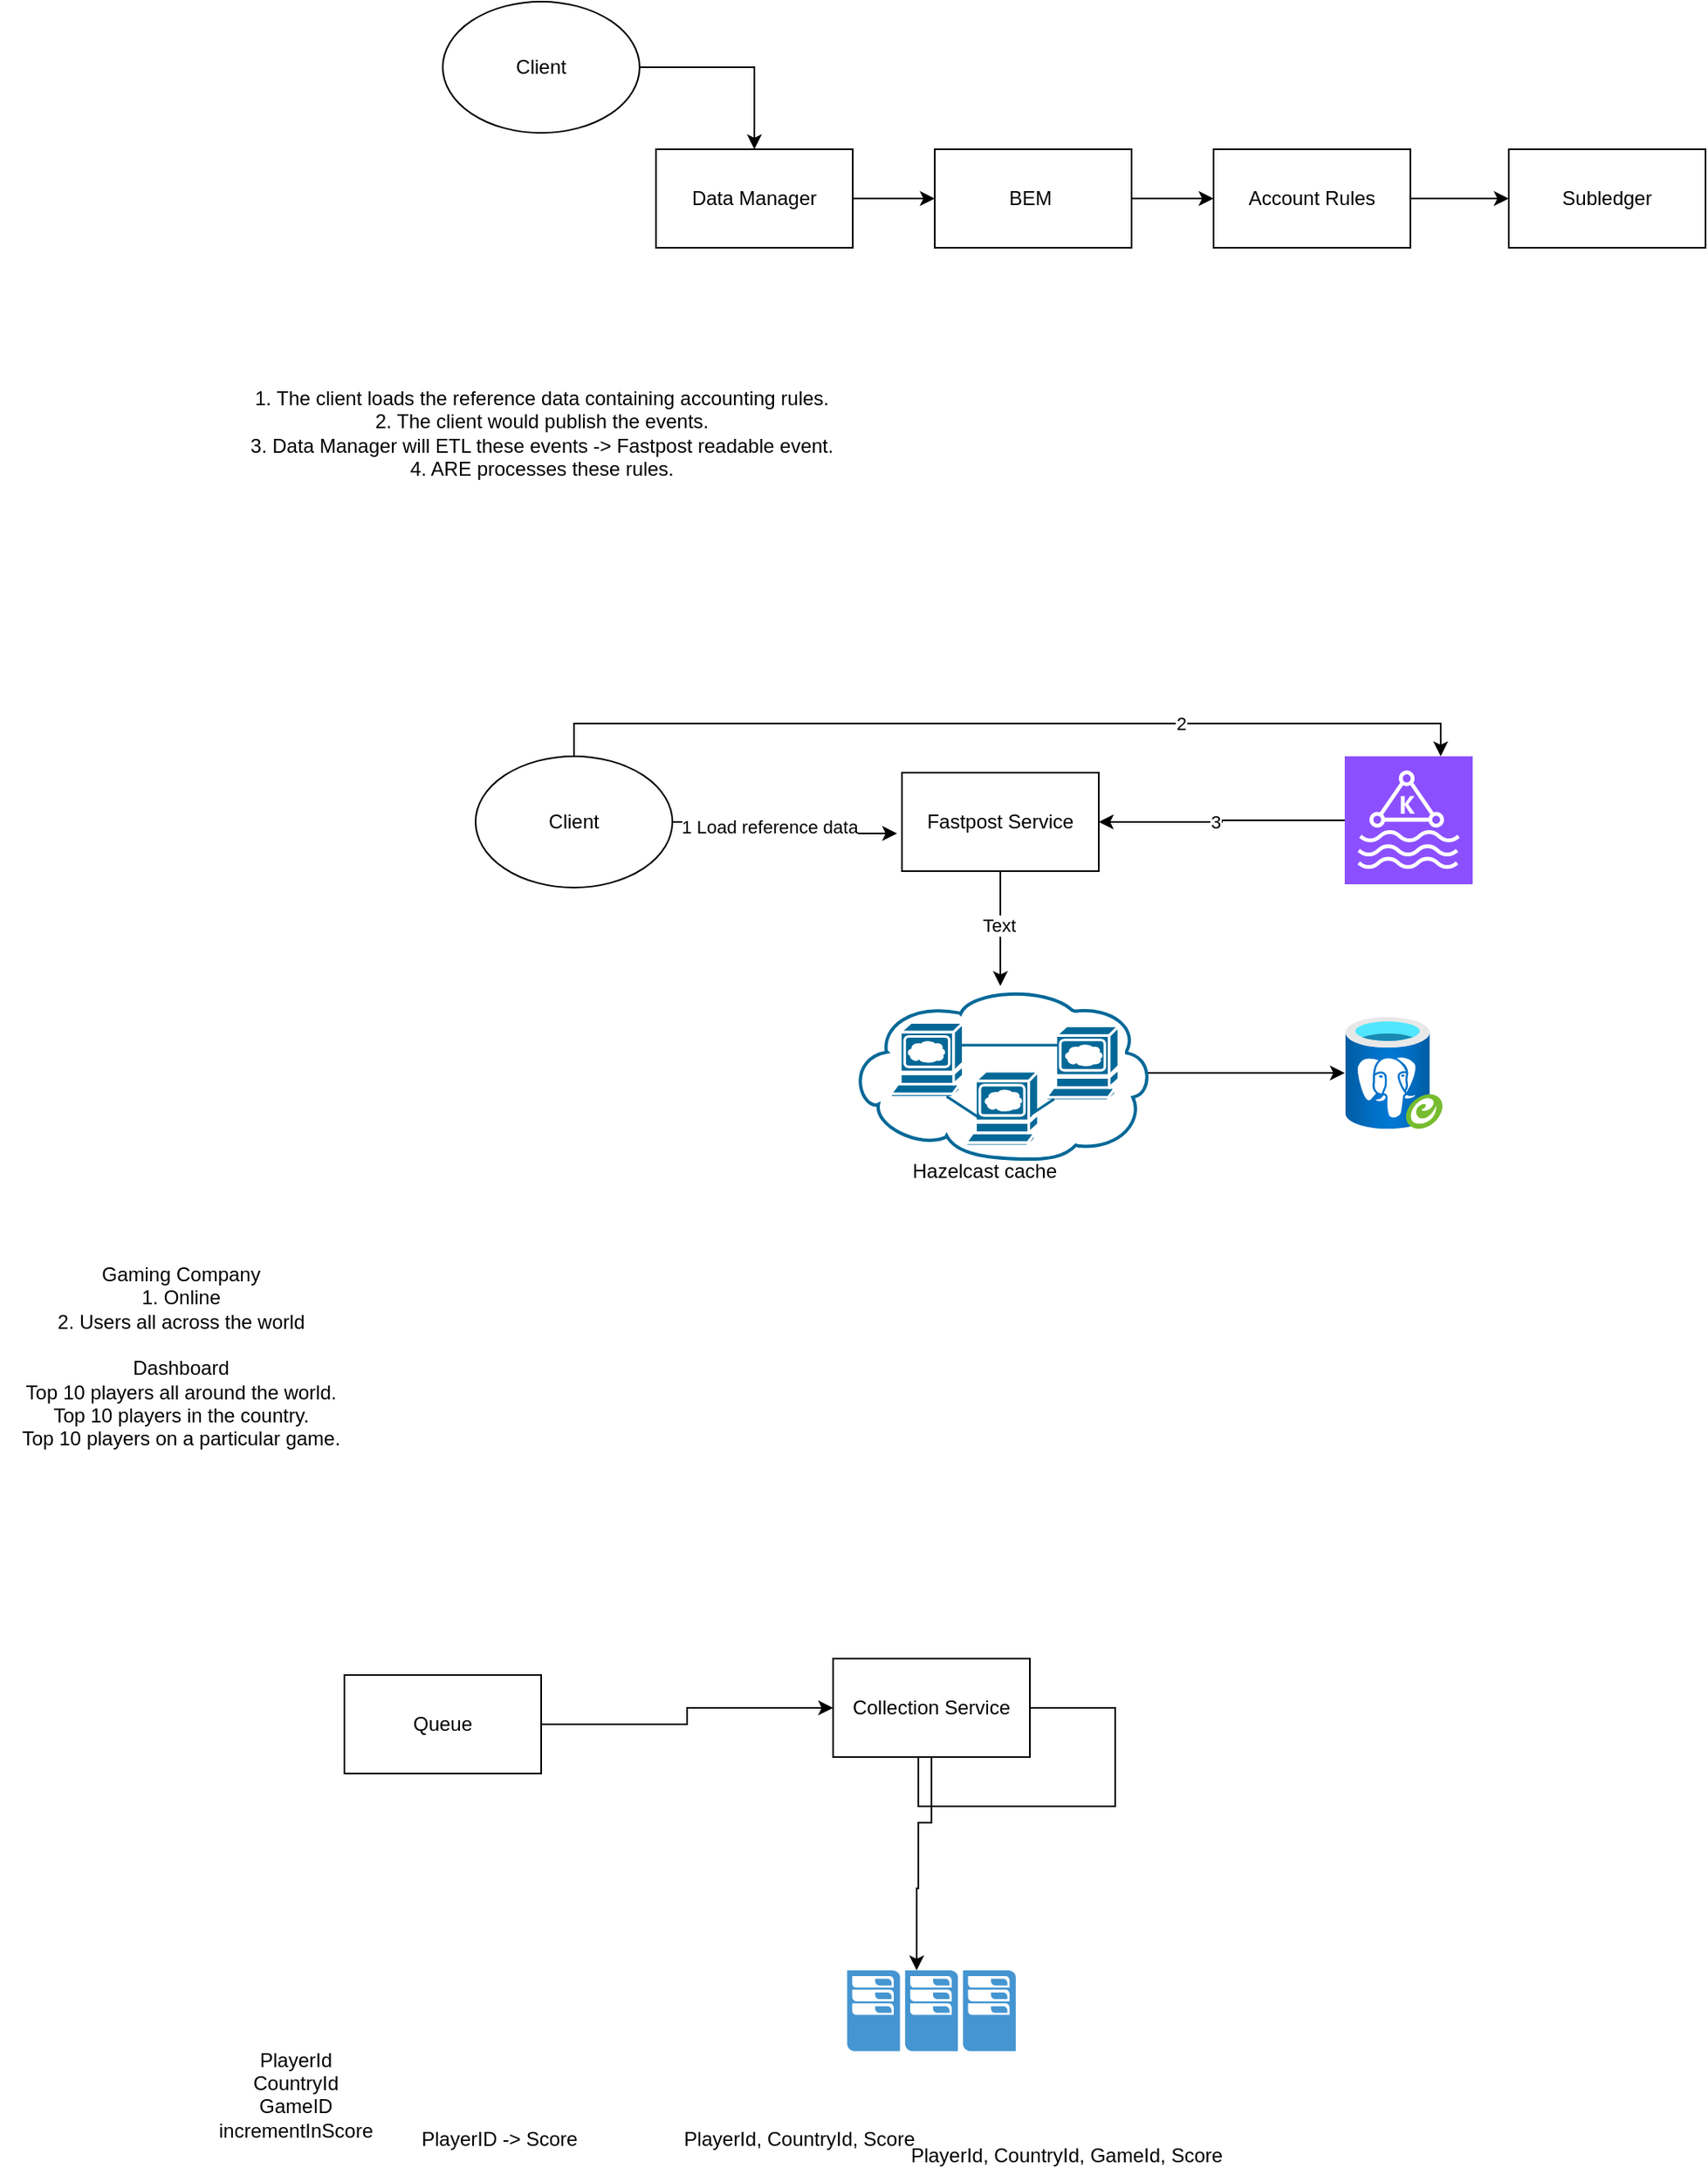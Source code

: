 <mxfile version="25.0.3">
  <diagram name="Page-1" id="f3Lqm0_GlcoycjGAf-BZ">
    <mxGraphModel dx="2131" dy="714" grid="1" gridSize="10" guides="1" tooltips="1" connect="1" arrows="1" fold="1" page="1" pageScale="1" pageWidth="827" pageHeight="1169" math="0" shadow="0">
      <root>
        <mxCell id="0" />
        <mxCell id="1" parent="0" />
        <mxCell id="5XcS-FxVcRdtgo1cgTsg-40" value="" style="rounded=0;whiteSpace=wrap;html=1;" vertex="1" parent="1">
          <mxGeometry x="250" y="1120" width="120" height="60" as="geometry" />
        </mxCell>
        <mxCell id="5XcS-FxVcRdtgo1cgTsg-10" style="edgeStyle=orthogonalEdgeStyle;rounded=0;orthogonalLoop=1;jettySize=auto;html=1;exitX=1;exitY=0.5;exitDx=0;exitDy=0;entryX=0;entryY=0.5;entryDx=0;entryDy=0;" edge="1" parent="1" source="5XcS-FxVcRdtgo1cgTsg-6" target="5XcS-FxVcRdtgo1cgTsg-7">
          <mxGeometry relative="1" as="geometry" />
        </mxCell>
        <mxCell id="5XcS-FxVcRdtgo1cgTsg-6" value="Data Manager" style="rounded=0;whiteSpace=wrap;html=1;" vertex="1" parent="1">
          <mxGeometry x="90" y="170" width="120" height="60" as="geometry" />
        </mxCell>
        <mxCell id="5XcS-FxVcRdtgo1cgTsg-11" style="edgeStyle=orthogonalEdgeStyle;rounded=0;orthogonalLoop=1;jettySize=auto;html=1;exitX=1;exitY=0.5;exitDx=0;exitDy=0;entryX=0;entryY=0.5;entryDx=0;entryDy=0;" edge="1" parent="1" source="5XcS-FxVcRdtgo1cgTsg-7" target="5XcS-FxVcRdtgo1cgTsg-8">
          <mxGeometry relative="1" as="geometry" />
        </mxCell>
        <mxCell id="5XcS-FxVcRdtgo1cgTsg-7" value="BEM&amp;nbsp;" style="rounded=0;whiteSpace=wrap;html=1;" vertex="1" parent="1">
          <mxGeometry x="260" y="170" width="120" height="60" as="geometry" />
        </mxCell>
        <mxCell id="5XcS-FxVcRdtgo1cgTsg-12" style="edgeStyle=orthogonalEdgeStyle;rounded=0;orthogonalLoop=1;jettySize=auto;html=1;exitX=1;exitY=0.5;exitDx=0;exitDy=0;entryX=0;entryY=0.5;entryDx=0;entryDy=0;" edge="1" parent="1" source="5XcS-FxVcRdtgo1cgTsg-8" target="5XcS-FxVcRdtgo1cgTsg-9">
          <mxGeometry relative="1" as="geometry" />
        </mxCell>
        <mxCell id="5XcS-FxVcRdtgo1cgTsg-8" value="Account Rules" style="rounded=0;whiteSpace=wrap;html=1;" vertex="1" parent="1">
          <mxGeometry x="430" y="170" width="120" height="60" as="geometry" />
        </mxCell>
        <mxCell id="5XcS-FxVcRdtgo1cgTsg-9" value="Subledger" style="rounded=0;whiteSpace=wrap;html=1;" vertex="1" parent="1">
          <mxGeometry x="610" y="170" width="120" height="60" as="geometry" />
        </mxCell>
        <mxCell id="5XcS-FxVcRdtgo1cgTsg-14" style="edgeStyle=orthogonalEdgeStyle;rounded=0;orthogonalLoop=1;jettySize=auto;html=1;entryX=0.5;entryY=0;entryDx=0;entryDy=0;" edge="1" parent="1" source="5XcS-FxVcRdtgo1cgTsg-13" target="5XcS-FxVcRdtgo1cgTsg-6">
          <mxGeometry relative="1" as="geometry" />
        </mxCell>
        <mxCell id="5XcS-FxVcRdtgo1cgTsg-13" value="Client" style="ellipse;whiteSpace=wrap;html=1;" vertex="1" parent="1">
          <mxGeometry x="-40" y="80" width="120" height="80" as="geometry" />
        </mxCell>
        <mxCell id="5XcS-FxVcRdtgo1cgTsg-15" value="1. The client loads the reference data containing accounting rules.&lt;div&gt;2. The client would publish the events.&lt;/div&gt;&lt;div&gt;3. Data Manager will ETL these events -&amp;gt; Fastpost readable event.&lt;/div&gt;&lt;div&gt;4. ARE processes these rules.&lt;/div&gt;" style="text;html=1;align=center;verticalAlign=middle;resizable=0;points=[];autosize=1;strokeColor=none;fillColor=none;" vertex="1" parent="1">
          <mxGeometry x="-170" y="308" width="380" height="70" as="geometry" />
        </mxCell>
        <mxCell id="5XcS-FxVcRdtgo1cgTsg-21" style="edgeStyle=orthogonalEdgeStyle;rounded=0;orthogonalLoop=1;jettySize=auto;html=1;exitX=1;exitY=0.5;exitDx=0;exitDy=0;entryX=-0.025;entryY=0.617;entryDx=0;entryDy=0;entryPerimeter=0;" edge="1" parent="1" source="5XcS-FxVcRdtgo1cgTsg-16" target="5XcS-FxVcRdtgo1cgTsg-17">
          <mxGeometry relative="1" as="geometry">
            <mxPoint x="220" y="590" as="targetPoint" />
          </mxGeometry>
        </mxCell>
        <mxCell id="5XcS-FxVcRdtgo1cgTsg-22" value="1 Load reference data" style="edgeLabel;html=1;align=center;verticalAlign=middle;resizable=0;points=[];" vertex="1" connectable="0" parent="5XcS-FxVcRdtgo1cgTsg-21">
          <mxGeometry x="-0.181" y="-3" relative="1" as="geometry">
            <mxPoint as="offset" />
          </mxGeometry>
        </mxCell>
        <mxCell id="5XcS-FxVcRdtgo1cgTsg-16" value="Client" style="ellipse;whiteSpace=wrap;html=1;" vertex="1" parent="1">
          <mxGeometry x="-20" y="540" width="120" height="80" as="geometry" />
        </mxCell>
        <mxCell id="5XcS-FxVcRdtgo1cgTsg-19" style="edgeStyle=orthogonalEdgeStyle;rounded=0;orthogonalLoop=1;jettySize=auto;html=1;exitX=0.5;exitY=1;exitDx=0;exitDy=0;" edge="1" parent="1" source="5XcS-FxVcRdtgo1cgTsg-17" target="5XcS-FxVcRdtgo1cgTsg-18">
          <mxGeometry relative="1" as="geometry" />
        </mxCell>
        <mxCell id="5XcS-FxVcRdtgo1cgTsg-23" value="Text" style="edgeLabel;html=1;align=center;verticalAlign=middle;resizable=0;points=[];" vertex="1" connectable="0" parent="5XcS-FxVcRdtgo1cgTsg-19">
          <mxGeometry x="-0.057" y="-1" relative="1" as="geometry">
            <mxPoint as="offset" />
          </mxGeometry>
        </mxCell>
        <mxCell id="5XcS-FxVcRdtgo1cgTsg-17" value="Fastpost Service" style="rounded=0;whiteSpace=wrap;html=1;" vertex="1" parent="1">
          <mxGeometry x="240" y="550" width="120" height="60" as="geometry" />
        </mxCell>
        <mxCell id="5XcS-FxVcRdtgo1cgTsg-26" style="edgeStyle=orthogonalEdgeStyle;rounded=0;orthogonalLoop=1;jettySize=auto;html=1;exitX=0.98;exitY=0.5;exitDx=0;exitDy=0;exitPerimeter=0;" edge="1" parent="1" source="5XcS-FxVcRdtgo1cgTsg-18" target="5XcS-FxVcRdtgo1cgTsg-25">
          <mxGeometry relative="1" as="geometry" />
        </mxCell>
        <mxCell id="5XcS-FxVcRdtgo1cgTsg-18" value="" style="shape=mxgraph.cisco.storage.web_cluster;html=1;pointerEvents=1;dashed=0;fillColor=#036897;strokeColor=#ffffff;strokeWidth=2;verticalLabelPosition=bottom;verticalAlign=top;align=center;outlineConnect=0;" vertex="1" parent="1">
          <mxGeometry x="207" y="680" width="186" height="106" as="geometry" />
        </mxCell>
        <mxCell id="5XcS-FxVcRdtgo1cgTsg-20" value="Hazelcast cache" style="text;html=1;align=center;verticalAlign=middle;resizable=0;points=[];autosize=1;strokeColor=none;fillColor=none;" vertex="1" parent="1">
          <mxGeometry x="235" y="778" width="110" height="30" as="geometry" />
        </mxCell>
        <mxCell id="5XcS-FxVcRdtgo1cgTsg-25" value="" style="image;aspect=fixed;html=1;points=[];align=center;fontSize=12;image=img/lib/azure2/databases/Azure_Database_PostgreSQL_Server_Group.svg;" vertex="1" parent="1">
          <mxGeometry x="510" y="699" width="60" height="68" as="geometry" />
        </mxCell>
        <mxCell id="5XcS-FxVcRdtgo1cgTsg-30" style="edgeStyle=orthogonalEdgeStyle;rounded=0;orthogonalLoop=1;jettySize=auto;html=1;exitX=0;exitY=0.5;exitDx=0;exitDy=0;exitPerimeter=0;entryX=1;entryY=0.5;entryDx=0;entryDy=0;" edge="1" parent="1" source="5XcS-FxVcRdtgo1cgTsg-27" target="5XcS-FxVcRdtgo1cgTsg-17">
          <mxGeometry relative="1" as="geometry" />
        </mxCell>
        <mxCell id="5XcS-FxVcRdtgo1cgTsg-31" value="3" style="edgeLabel;html=1;align=center;verticalAlign=middle;resizable=0;points=[];" vertex="1" connectable="0" parent="5XcS-FxVcRdtgo1cgTsg-30">
          <mxGeometry x="0.06" relative="1" as="geometry">
            <mxPoint as="offset" />
          </mxGeometry>
        </mxCell>
        <mxCell id="5XcS-FxVcRdtgo1cgTsg-27" value="" style="sketch=0;points=[[0,0,0],[0.25,0,0],[0.5,0,0],[0.75,0,0],[1,0,0],[0,1,0],[0.25,1,0],[0.5,1,0],[0.75,1,0],[1,1,0],[0,0.25,0],[0,0.5,0],[0,0.75,0],[1,0.25,0],[1,0.5,0],[1,0.75,0]];outlineConnect=0;fontColor=#232F3E;fillColor=#8C4FFF;strokeColor=#ffffff;dashed=0;verticalLabelPosition=bottom;verticalAlign=top;align=center;html=1;fontSize=12;fontStyle=0;aspect=fixed;shape=mxgraph.aws4.resourceIcon;resIcon=mxgraph.aws4.managed_streaming_for_kafka;" vertex="1" parent="1">
          <mxGeometry x="510" y="540" width="78" height="78" as="geometry" />
        </mxCell>
        <mxCell id="5XcS-FxVcRdtgo1cgTsg-28" style="edgeStyle=orthogonalEdgeStyle;rounded=0;orthogonalLoop=1;jettySize=auto;html=1;exitX=0.5;exitY=0;exitDx=0;exitDy=0;entryX=0.75;entryY=0;entryDx=0;entryDy=0;entryPerimeter=0;" edge="1" parent="1" source="5XcS-FxVcRdtgo1cgTsg-16" target="5XcS-FxVcRdtgo1cgTsg-27">
          <mxGeometry relative="1" as="geometry" />
        </mxCell>
        <mxCell id="5XcS-FxVcRdtgo1cgTsg-29" value="2" style="edgeLabel;html=1;align=center;verticalAlign=middle;resizable=0;points=[];" vertex="1" connectable="0" parent="5XcS-FxVcRdtgo1cgTsg-28">
          <mxGeometry x="0.372" relative="1" as="geometry">
            <mxPoint as="offset" />
          </mxGeometry>
        </mxCell>
        <mxCell id="5XcS-FxVcRdtgo1cgTsg-32" value="Gaming Company&lt;div&gt;1. Online&lt;/div&gt;&lt;div&gt;2. Users all across the world&lt;/div&gt;&lt;div&gt;&lt;br&gt;&lt;/div&gt;&lt;div&gt;Dashboard&lt;/div&gt;&lt;div&gt;Top 10 players all around the world.&lt;/div&gt;&lt;div&gt;Top 10 players in the country.&lt;/div&gt;&lt;div&gt;Top 10 players on a particular game.&lt;/div&gt;&lt;div&gt;&lt;br&gt;&lt;/div&gt;" style="text;html=1;align=center;verticalAlign=middle;resizable=0;points=[];autosize=1;strokeColor=none;fillColor=none;" vertex="1" parent="1">
          <mxGeometry x="-310" y="843" width="220" height="140" as="geometry" />
        </mxCell>
        <mxCell id="5XcS-FxVcRdtgo1cgTsg-38" style="edgeStyle=orthogonalEdgeStyle;rounded=0;orthogonalLoop=1;jettySize=auto;html=1;exitX=0.5;exitY=1;exitDx=0;exitDy=0;entryX=0.412;entryY=0;entryDx=0;entryDy=0;entryPerimeter=0;" edge="1" parent="1" source="5XcS-FxVcRdtgo1cgTsg-37" target="5XcS-FxVcRdtgo1cgTsg-39">
          <mxGeometry relative="1" as="geometry">
            <mxPoint x="249" y="1230" as="targetPoint" />
            <Array as="points">
              <mxPoint x="258" y="1190" />
              <mxPoint x="250" y="1190" />
              <mxPoint x="250" y="1230" />
              <mxPoint x="249" y="1230" />
            </Array>
          </mxGeometry>
        </mxCell>
        <mxCell id="5XcS-FxVcRdtgo1cgTsg-37" value="Collection Service" style="rounded=0;whiteSpace=wrap;html=1;" vertex="1" parent="1">
          <mxGeometry x="198" y="1090" width="120" height="60" as="geometry" />
        </mxCell>
        <mxCell id="5XcS-FxVcRdtgo1cgTsg-39" value="" style="pointerEvents=1;shadow=0;dashed=0;html=1;strokeColor=none;fillColor=#4495D1;labelPosition=center;verticalLabelPosition=bottom;verticalAlign=top;align=center;outlineConnect=0;shape=mxgraph.veeam.cluster;" vertex="1" parent="1">
          <mxGeometry x="206.6" y="1280" width="102.8" height="49.2" as="geometry" />
        </mxCell>
        <mxCell id="5XcS-FxVcRdtgo1cgTsg-45" style="edgeStyle=orthogonalEdgeStyle;rounded=0;orthogonalLoop=1;jettySize=auto;html=1;exitX=1;exitY=0.5;exitDx=0;exitDy=0;" edge="1" parent="1" source="5XcS-FxVcRdtgo1cgTsg-42" target="5XcS-FxVcRdtgo1cgTsg-37">
          <mxGeometry relative="1" as="geometry" />
        </mxCell>
        <mxCell id="5XcS-FxVcRdtgo1cgTsg-42" value="Queue" style="rounded=0;whiteSpace=wrap;html=1;" vertex="1" parent="1">
          <mxGeometry x="-100" y="1100" width="120" height="60" as="geometry" />
        </mxCell>
        <mxCell id="5XcS-FxVcRdtgo1cgTsg-46" value="PlayerId&lt;div&gt;&lt;span style=&quot;background-color: initial;&quot;&gt;CountryId&lt;/span&gt;&lt;/div&gt;&lt;div&gt;&lt;span style=&quot;background-color: initial;&quot;&gt;GameID&lt;/span&gt;&lt;/div&gt;&lt;div&gt;&lt;span style=&quot;background-color: initial;&quot;&gt;incrementInScore&lt;/span&gt;&lt;/div&gt;&lt;div&gt;&lt;br&gt;&lt;/div&gt;" style="text;html=1;align=center;verticalAlign=middle;resizable=0;points=[];autosize=1;strokeColor=none;fillColor=none;" vertex="1" parent="1">
          <mxGeometry x="-190" y="1318" width="120" height="90" as="geometry" />
        </mxCell>
        <mxCell id="5XcS-FxVcRdtgo1cgTsg-47" value="PlayerID -&amp;gt; Score&lt;span style=&quot;white-space: pre;&quot;&gt;&#x9;&lt;/span&gt;&lt;span style=&quot;white-space: pre;&quot;&gt;&#x9;&lt;/span&gt;&lt;span style=&quot;white-space: pre;&quot;&gt;&#x9;&lt;/span&gt;PlayerId, CountryId, Score&lt;span style=&quot;white-space: pre;&quot;&gt;&#x9;&lt;/span&gt;&lt;span style=&quot;white-space: pre;&quot;&gt;&#x9;&lt;/span&gt;" style="text;html=1;align=center;verticalAlign=middle;resizable=0;points=[];autosize=1;strokeColor=none;fillColor=none;" vertex="1" parent="1">
          <mxGeometry x="-65" y="1368" width="370" height="30" as="geometry" />
        </mxCell>
        <mxCell id="5XcS-FxVcRdtgo1cgTsg-48" value="PlayerId, CountryId, GameId, Score" style="text;html=1;align=center;verticalAlign=middle;resizable=0;points=[];autosize=1;strokeColor=none;fillColor=none;" vertex="1" parent="1">
          <mxGeometry x="235" y="1378" width="210" height="30" as="geometry" />
        </mxCell>
      </root>
    </mxGraphModel>
  </diagram>
</mxfile>
